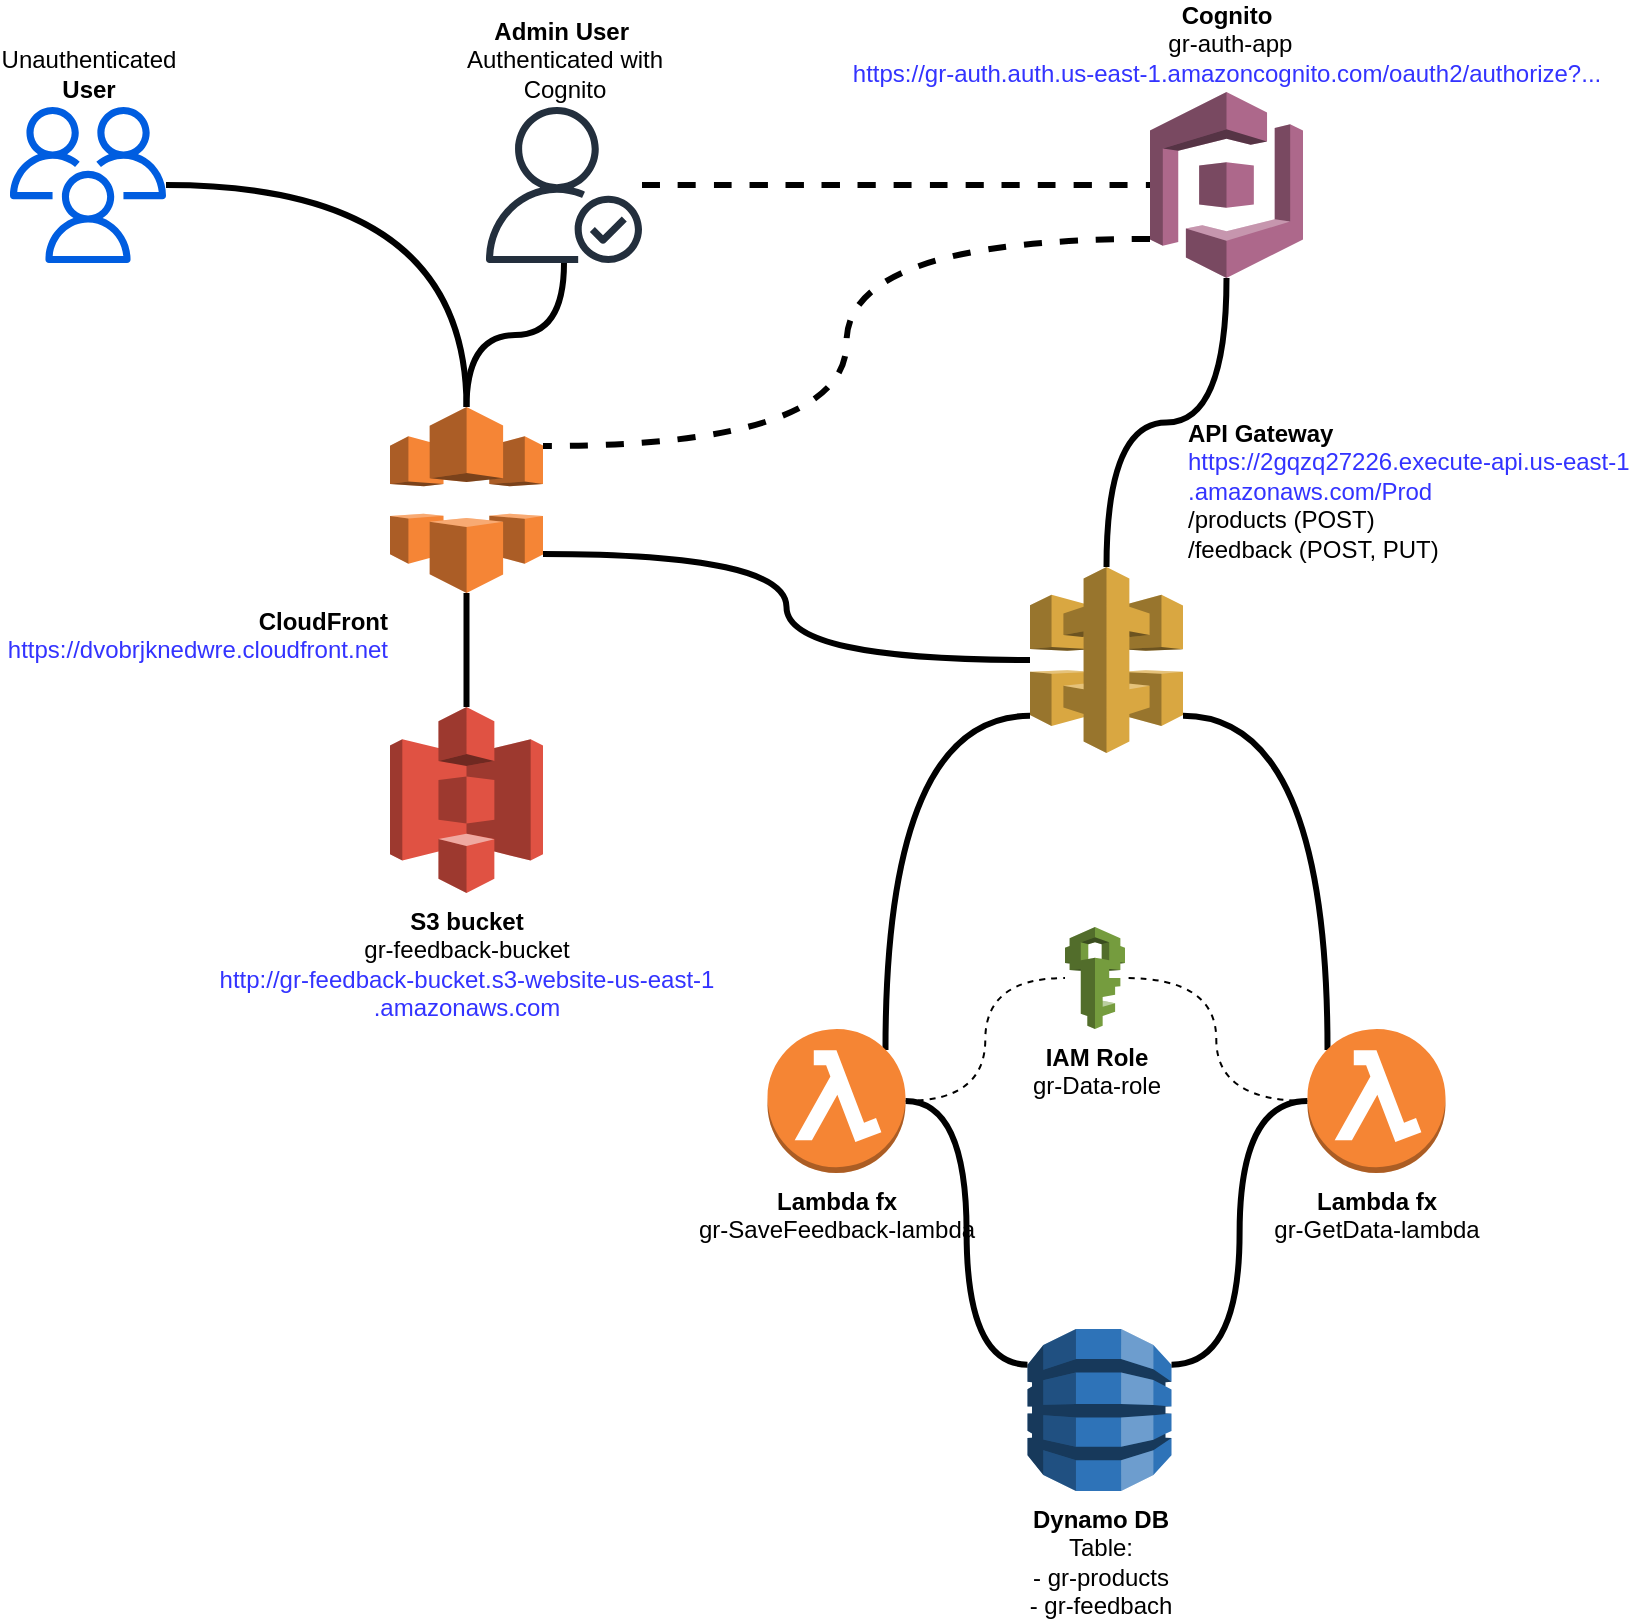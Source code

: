 <mxfile version="21.7.5" type="device">
  <diagram name="Page-1" id="GTJA2QuKX0MiApCqhT_F">
    <mxGraphModel dx="1554" dy="2072" grid="1" gridSize="10" guides="1" tooltips="1" connect="1" arrows="1" fold="1" page="1" pageScale="1" pageWidth="827" pageHeight="1169" math="0" shadow="0">
      <root>
        <mxCell id="0" />
        <mxCell id="1" parent="0" />
        <mxCell id="IvMrL7Pl3BgWbBnnrWjv-39" style="edgeStyle=orthogonalEdgeStyle;orthogonalLoop=1;jettySize=auto;html=1;curved=1;strokeWidth=3;endArrow=none;endFill=0;" parent="1" source="IvMrL7Pl3BgWbBnnrWjv-1" target="IvMrL7Pl3BgWbBnnrWjv-5" edge="1">
          <mxGeometry relative="1" as="geometry" />
        </mxCell>
        <mxCell id="5to7tUa0mqySoqA0uiVo-5" style="edgeStyle=orthogonalEdgeStyle;orthogonalLoop=1;jettySize=auto;html=1;exitX=0;exitY=0.79;exitDx=0;exitDy=0;exitPerimeter=0;entryX=1;entryY=0.21;entryDx=0;entryDy=0;entryPerimeter=0;dashed=1;curved=1;strokeWidth=3;endArrow=none;endFill=0;" edge="1" parent="1" source="IvMrL7Pl3BgWbBnnrWjv-1" target="IvMrL7Pl3BgWbBnnrWjv-10">
          <mxGeometry relative="1" as="geometry" />
        </mxCell>
        <mxCell id="IvMrL7Pl3BgWbBnnrWjv-1" value="&lt;b&gt;Cognito&lt;/b&gt;&lt;br&gt;&amp;nbsp;gr-auth-app&lt;br&gt;&lt;font color=&quot;#3333ff&quot;&gt;https://gr-auth.auth.us-east-1.amazoncognito.com/oauth2/authorize?...&lt;/font&gt;" style="outlineConnect=0;dashed=0;verticalLabelPosition=top;verticalAlign=bottom;align=center;html=1;shape=mxgraph.aws3.cognito;fillColor=#AD688B;gradientColor=none;labelPosition=center;" parent="1" vertex="1">
          <mxGeometry x="580" y="45" width="76.5" height="93" as="geometry" />
        </mxCell>
        <mxCell id="IvMrL7Pl3BgWbBnnrWjv-38" style="edgeStyle=orthogonalEdgeStyle;orthogonalLoop=1;jettySize=auto;html=1;curved=1;endArrow=none;endFill=0;strokeWidth=3;entryX=1;entryY=0.79;entryDx=0;entryDy=0;entryPerimeter=0;" parent="1" source="IvMrL7Pl3BgWbBnnrWjv-5" target="IvMrL7Pl3BgWbBnnrWjv-10" edge="1">
          <mxGeometry relative="1" as="geometry" />
        </mxCell>
        <mxCell id="IvMrL7Pl3BgWbBnnrWjv-46" style="edgeStyle=orthogonalEdgeStyle;orthogonalLoop=1;jettySize=auto;html=1;entryX=0.145;entryY=0.145;entryDx=0;entryDy=0;entryPerimeter=0;curved=1;exitX=1;exitY=0.8;exitDx=0;exitDy=0;exitPerimeter=0;endArrow=none;endFill=0;strokeWidth=3;" parent="1" source="IvMrL7Pl3BgWbBnnrWjv-5" target="IvMrL7Pl3BgWbBnnrWjv-16" edge="1">
          <mxGeometry relative="1" as="geometry" />
        </mxCell>
        <mxCell id="IvMrL7Pl3BgWbBnnrWjv-48" style="edgeStyle=orthogonalEdgeStyle;orthogonalLoop=1;jettySize=auto;html=1;entryX=0.855;entryY=0.145;entryDx=0;entryDy=0;entryPerimeter=0;curved=1;exitX=0;exitY=0.8;exitDx=0;exitDy=0;exitPerimeter=0;endArrow=none;endFill=0;strokeWidth=3;" parent="1" source="IvMrL7Pl3BgWbBnnrWjv-5" target="IvMrL7Pl3BgWbBnnrWjv-17" edge="1">
          <mxGeometry relative="1" as="geometry" />
        </mxCell>
        <mxCell id="IvMrL7Pl3BgWbBnnrWjv-5" value="&lt;b&gt;API Gateway&lt;/b&gt;&lt;br&gt;&lt;font color=&quot;#3333ff&quot;&gt;https://2gqzq27226.execute-api.us-east-1&lt;br&gt;.amazonaws.com/Prod&lt;/font&gt;&lt;br&gt;/products (POST)&lt;br&gt;/feedback (POST, PUT)" style="outlineConnect=0;dashed=0;verticalLabelPosition=top;verticalAlign=bottom;align=left;html=1;shape=mxgraph.aws3.api_gateway;fillColor=#D9A741;gradientColor=none;labelPosition=right;" parent="1" vertex="1">
          <mxGeometry x="520" y="282.5" width="76.5" height="93" as="geometry" />
        </mxCell>
        <mxCell id="5to7tUa0mqySoqA0uiVo-1" style="edgeStyle=orthogonalEdgeStyle;orthogonalLoop=1;jettySize=auto;html=1;curved=1;endArrow=none;endFill=0;strokeWidth=3;" edge="1" parent="1" source="IvMrL7Pl3BgWbBnnrWjv-10" target="IvMrL7Pl3BgWbBnnrWjv-35">
          <mxGeometry relative="1" as="geometry" />
        </mxCell>
        <mxCell id="IvMrL7Pl3BgWbBnnrWjv-35" value="&lt;b&gt;S3 bucket&lt;/b&gt;&lt;br&gt;gr-feedback-bucket&lt;br&gt;&lt;font color=&quot;#3333ff&quot;&gt;http://gr-feedback-bucket.s3-website-us-east-1&lt;br&gt;.amazonaws.com&lt;/font&gt;" style="outlineConnect=0;dashed=0;verticalLabelPosition=bottom;verticalAlign=top;align=center;html=1;shape=mxgraph.aws3.s3;fillColor=#E05243;gradientColor=none;" parent="1" vertex="1">
          <mxGeometry x="200" y="352.5" width="76.5" height="93" as="geometry" />
        </mxCell>
        <mxCell id="5to7tUa0mqySoqA0uiVo-2" value="" style="group" vertex="1" connectable="0" parent="1">
          <mxGeometry x="388.75" y="462.5" width="339" height="282" as="geometry" />
        </mxCell>
        <mxCell id="IvMrL7Pl3BgWbBnnrWjv-3" value="&lt;b&gt;Dynamo DB&lt;/b&gt;&lt;br&gt;Table:&lt;br&gt;- gr-products&lt;br&gt;- gr-feedbach" style="outlineConnect=0;dashed=0;verticalLabelPosition=bottom;verticalAlign=top;align=center;html=1;shape=mxgraph.aws3.dynamo_db;fillColor=#2E73B8;gradientColor=none;" parent="5to7tUa0mqySoqA0uiVo-2" vertex="1">
          <mxGeometry x="130" y="201" width="72" height="81" as="geometry" />
        </mxCell>
        <mxCell id="IvMrL7Pl3BgWbBnnrWjv-4" value="&lt;b&gt;IAM Role&lt;/b&gt;&lt;br&gt;gr-Data-role" style="outlineConnect=0;dashed=0;verticalLabelPosition=bottom;verticalAlign=top;align=center;html=1;shape=mxgraph.aws3.iam;fillColor=#759C3E;gradientColor=none;" parent="5to7tUa0mqySoqA0uiVo-2" vertex="1">
          <mxGeometry x="148.75" width="30" height="51" as="geometry" />
        </mxCell>
        <mxCell id="IvMrL7Pl3BgWbBnnrWjv-23" value="" style="edgeStyle=orthogonalEdgeStyle;orthogonalLoop=1;jettySize=auto;html=1;curved=1;dashed=1;endArrow=none;endFill=0;" parent="5to7tUa0mqySoqA0uiVo-2" source="IvMrL7Pl3BgWbBnnrWjv-16" target="IvMrL7Pl3BgWbBnnrWjv-4" edge="1">
          <mxGeometry relative="1" as="geometry" />
        </mxCell>
        <mxCell id="IvMrL7Pl3BgWbBnnrWjv-34" style="edgeStyle=orthogonalEdgeStyle;orthogonalLoop=1;jettySize=auto;html=1;entryX=1;entryY=0.22;entryDx=0;entryDy=0;entryPerimeter=0;curved=1;endArrow=none;endFill=0;strokeWidth=3;" parent="5to7tUa0mqySoqA0uiVo-2" source="IvMrL7Pl3BgWbBnnrWjv-16" target="IvMrL7Pl3BgWbBnnrWjv-3" edge="1">
          <mxGeometry relative="1" as="geometry" />
        </mxCell>
        <mxCell id="IvMrL7Pl3BgWbBnnrWjv-16" value="&lt;b style=&quot;border-color: var(--border-color);&quot;&gt;Lambda fx&lt;br&gt;&lt;/b&gt;gr-GetData-lambda" style="outlineConnect=0;dashed=0;verticalLabelPosition=bottom;verticalAlign=top;align=center;html=1;shape=mxgraph.aws3.lambda_function;fillColor=#F58534;gradientColor=none;" parent="5to7tUa0mqySoqA0uiVo-2" vertex="1">
          <mxGeometry x="270" y="51" width="69" height="72" as="geometry" />
        </mxCell>
        <mxCell id="IvMrL7Pl3BgWbBnnrWjv-24" style="edgeStyle=orthogonalEdgeStyle;orthogonalLoop=1;jettySize=auto;html=1;curved=1;dashed=1;endArrow=none;endFill=0;" parent="5to7tUa0mqySoqA0uiVo-2" source="IvMrL7Pl3BgWbBnnrWjv-17" target="IvMrL7Pl3BgWbBnnrWjv-4" edge="1">
          <mxGeometry relative="1" as="geometry" />
        </mxCell>
        <mxCell id="IvMrL7Pl3BgWbBnnrWjv-26" style="edgeStyle=orthogonalEdgeStyle;orthogonalLoop=1;jettySize=auto;html=1;curved=1;entryX=0;entryY=0.22;entryDx=0;entryDy=0;entryPerimeter=0;endArrow=none;endFill=0;strokeWidth=3;" parent="5to7tUa0mqySoqA0uiVo-2" source="IvMrL7Pl3BgWbBnnrWjv-17" target="IvMrL7Pl3BgWbBnnrWjv-3" edge="1">
          <mxGeometry relative="1" as="geometry" />
        </mxCell>
        <mxCell id="IvMrL7Pl3BgWbBnnrWjv-17" value="&lt;b&gt;Lambda fx&lt;/b&gt;&lt;br&gt;gr-SaveFeedback-lambda" style="outlineConnect=0;dashed=0;verticalLabelPosition=bottom;verticalAlign=top;align=center;html=1;shape=mxgraph.aws3.lambda_function;fillColor=#F58534;gradientColor=none;" parent="5to7tUa0mqySoqA0uiVo-2" vertex="1">
          <mxGeometry y="51" width="69" height="72" as="geometry" />
        </mxCell>
        <mxCell id="5to7tUa0mqySoqA0uiVo-3" value="" style="group" vertex="1" connectable="0" parent="1">
          <mxGeometry x="10" y="52.5" width="316" height="213" as="geometry" />
        </mxCell>
        <mxCell id="IvMrL7Pl3BgWbBnnrWjv-6" value="&lt;b&gt;Admin User&amp;nbsp;&lt;/b&gt;&lt;br&gt;Authenticated with &lt;br&gt;Cognito" style="sketch=0;outlineConnect=0;dashed=0;verticalLabelPosition=top;verticalAlign=bottom;align=center;html=1;fontSize=12;fontStyle=0;aspect=fixed;pointerEvents=1;shape=mxgraph.aws4.authenticated_user;fillColor=#00CC00;strokeColor=#000000;labelPosition=center;" parent="5to7tUa0mqySoqA0uiVo-3" vertex="1">
          <mxGeometry x="238" width="78" height="78" as="geometry" />
        </mxCell>
        <mxCell id="IvMrL7Pl3BgWbBnnrWjv-8" value="Unauthenticated &lt;br&gt;&lt;b&gt;User&lt;/b&gt;" style="outlineConnect=0;dashed=0;verticalLabelPosition=top;verticalAlign=bottom;align=center;html=1;fontSize=12;fontStyle=0;aspect=fixed;pointerEvents=1;shape=mxgraph.aws4.users;shadow=0;perimeterSpacing=0;fillColor=#005de0;strokeColor=#6c8ebf;labelPosition=center;" parent="5to7tUa0mqySoqA0uiVo-3" vertex="1">
          <mxGeometry width="78" height="78" as="geometry" />
        </mxCell>
        <mxCell id="IvMrL7Pl3BgWbBnnrWjv-10" value="&lt;b&gt;CloudFront&lt;/b&gt;&lt;br&gt;&lt;font color=&quot;#3333ff&quot;&gt;https://dvobrjknedwre.cloudfront.net&lt;/font&gt;" style="outlineConnect=0;dashed=0;verticalLabelPosition=bottom;verticalAlign=top;align=right;html=1;shape=mxgraph.aws3.cloudfront;fillColor=#F58536;gradientColor=none;shadow=0;labelPosition=left;" parent="5to7tUa0mqySoqA0uiVo-3" vertex="1">
          <mxGeometry x="190" y="150" width="76.5" height="93" as="geometry" />
        </mxCell>
        <mxCell id="IvMrL7Pl3BgWbBnnrWjv-44" style="edgeStyle=orthogonalEdgeStyle;orthogonalLoop=1;jettySize=auto;html=1;entryX=0.5;entryY=0;entryDx=0;entryDy=0;entryPerimeter=0;curved=1;strokeWidth=3;endArrow=none;endFill=0;" parent="5to7tUa0mqySoqA0uiVo-3" source="IvMrL7Pl3BgWbBnnrWjv-6" target="IvMrL7Pl3BgWbBnnrWjv-10" edge="1">
          <mxGeometry relative="1" as="geometry">
            <mxPoint x="268" y="250" as="targetPoint" />
          </mxGeometry>
        </mxCell>
        <mxCell id="IvMrL7Pl3BgWbBnnrWjv-13" style="edgeStyle=orthogonalEdgeStyle;orthogonalLoop=1;jettySize=auto;html=1;curved=1;strokeWidth=3;shadow=0;endArrow=none;endFill=0;" parent="5to7tUa0mqySoqA0uiVo-3" source="IvMrL7Pl3BgWbBnnrWjv-8" target="IvMrL7Pl3BgWbBnnrWjv-10" edge="1">
          <mxGeometry relative="1" as="geometry" />
        </mxCell>
        <mxCell id="5to7tUa0mqySoqA0uiVo-4" style="edgeStyle=orthogonalEdgeStyle;orthogonalLoop=1;jettySize=auto;html=1;strokeWidth=3;curved=1;dashed=1;endArrow=none;endFill=0;" edge="1" parent="1" source="IvMrL7Pl3BgWbBnnrWjv-6" target="IvMrL7Pl3BgWbBnnrWjv-1">
          <mxGeometry relative="1" as="geometry" />
        </mxCell>
      </root>
    </mxGraphModel>
  </diagram>
</mxfile>
